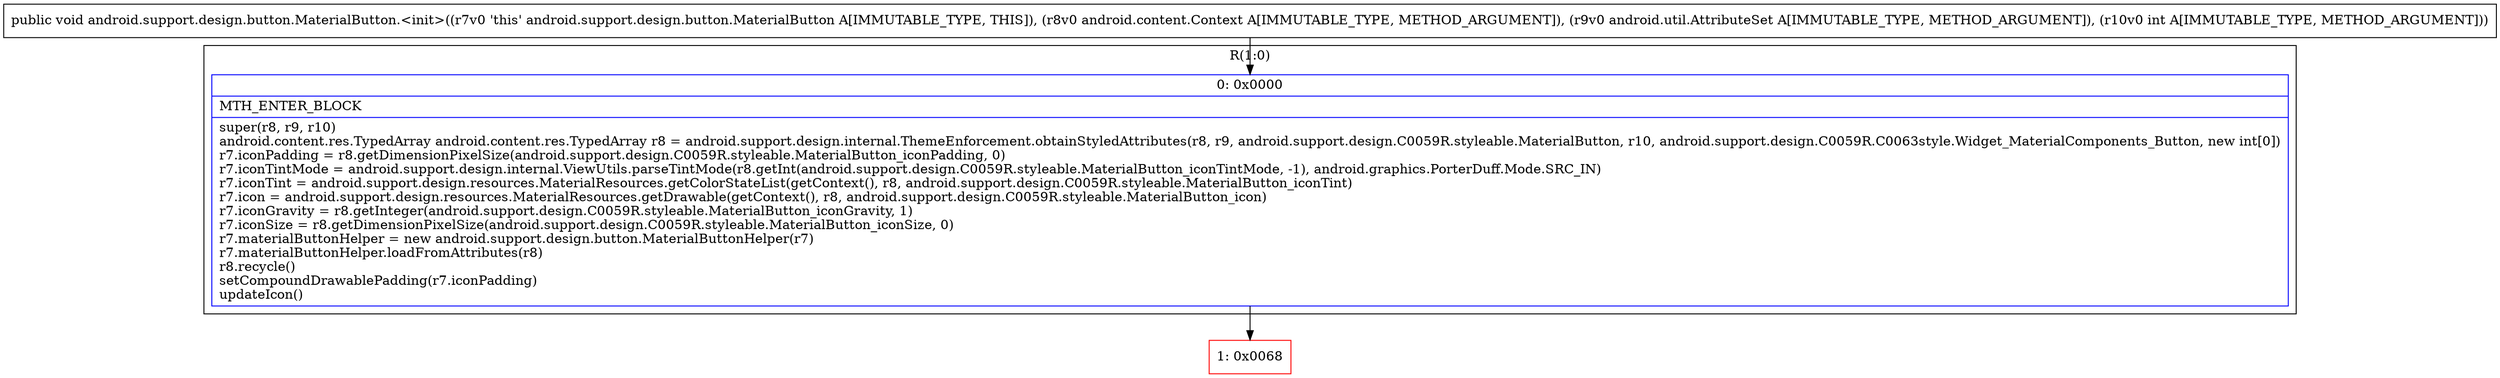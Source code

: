 digraph "CFG forandroid.support.design.button.MaterialButton.\<init\>(Landroid\/content\/Context;Landroid\/util\/AttributeSet;I)V" {
subgraph cluster_Region_52398210 {
label = "R(1:0)";
node [shape=record,color=blue];
Node_0 [shape=record,label="{0\:\ 0x0000|MTH_ENTER_BLOCK\l|super(r8, r9, r10)\landroid.content.res.TypedArray android.content.res.TypedArray r8 = android.support.design.internal.ThemeEnforcement.obtainStyledAttributes(r8, r9, android.support.design.C0059R.styleable.MaterialButton, r10, android.support.design.C0059R.C0063style.Widget_MaterialComponents_Button, new int[0])\lr7.iconPadding = r8.getDimensionPixelSize(android.support.design.C0059R.styleable.MaterialButton_iconPadding, 0)\lr7.iconTintMode = android.support.design.internal.ViewUtils.parseTintMode(r8.getInt(android.support.design.C0059R.styleable.MaterialButton_iconTintMode, \-1), android.graphics.PorterDuff.Mode.SRC_IN)\lr7.iconTint = android.support.design.resources.MaterialResources.getColorStateList(getContext(), r8, android.support.design.C0059R.styleable.MaterialButton_iconTint)\lr7.icon = android.support.design.resources.MaterialResources.getDrawable(getContext(), r8, android.support.design.C0059R.styleable.MaterialButton_icon)\lr7.iconGravity = r8.getInteger(android.support.design.C0059R.styleable.MaterialButton_iconGravity, 1)\lr7.iconSize = r8.getDimensionPixelSize(android.support.design.C0059R.styleable.MaterialButton_iconSize, 0)\lr7.materialButtonHelper = new android.support.design.button.MaterialButtonHelper(r7)\lr7.materialButtonHelper.loadFromAttributes(r8)\lr8.recycle()\lsetCompoundDrawablePadding(r7.iconPadding)\lupdateIcon()\l}"];
}
Node_1 [shape=record,color=red,label="{1\:\ 0x0068}"];
MethodNode[shape=record,label="{public void android.support.design.button.MaterialButton.\<init\>((r7v0 'this' android.support.design.button.MaterialButton A[IMMUTABLE_TYPE, THIS]), (r8v0 android.content.Context A[IMMUTABLE_TYPE, METHOD_ARGUMENT]), (r9v0 android.util.AttributeSet A[IMMUTABLE_TYPE, METHOD_ARGUMENT]), (r10v0 int A[IMMUTABLE_TYPE, METHOD_ARGUMENT])) }"];
MethodNode -> Node_0;
Node_0 -> Node_1;
}

